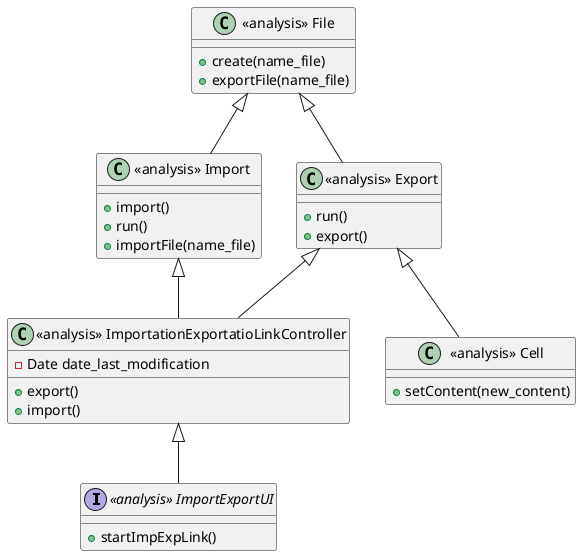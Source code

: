 @startuml doc-files/ipc_04_02_analysis_classes.png

    interface "<<analysis>> ImportExportUI" as UI{
		+startImpExpLink()
    }

    class "<<analysis>> ImportationExportatioLinkController" as controller{
		-Date date_last_modification
        +export()
		+import()
    }

    class "<<analysis>> Export" as export{
		+run()
		+export()
    }
    class "<<analysis>> Import" as import{
		+import()
		+run()
		+importFile(name_file)
    }

    class "<<analysis>> Cell" as cell{
		+setContent(new_content)
    }

    class "<<analysis>> File" as file{
		+create(name_file)
		+exportFile(name_file)
    }

	controller <|-- UI
    export <|-- controller
    import <|-- controller
	export <|-- cell
	file <|-- export
	file <|-- import

@enduml

